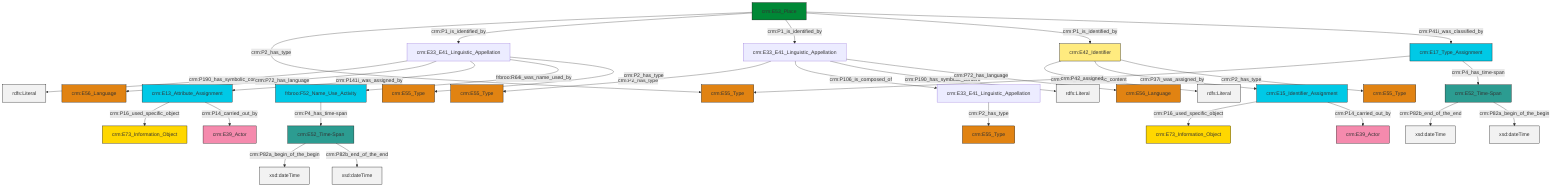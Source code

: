 graph TD
classDef Literal fill:#f2f2f2,stroke:#000000;
classDef CRM_Entity fill:#FFFFFF,stroke:#000000;
classDef Temporal_Entity fill:#00C9E6, stroke:#000000;
classDef Type fill:#E18312, stroke:#000000;
classDef Time-Span fill:#2C9C91, stroke:#000000;
classDef Appellation fill:#FFEB7F, stroke:#000000;
classDef Place fill:#008836, stroke:#000000;
classDef Persistent_Item fill:#B266B2, stroke:#000000;
classDef Conceptual_Object fill:#FFD700, stroke:#000000;
classDef Physical_Thing fill:#D2B48C, stroke:#000000;
classDef Actor fill:#f58aad, stroke:#000000;
classDef PC_Classes fill:#4ce600, stroke:#000000;
classDef Multi fill:#cccccc,stroke:#000000;

0["crm:E13_Attribute_Assignment"]:::Temporal_Entity -->|crm:P16_used_specific_object| 1["crm:E73_Information_Object"]:::Conceptual_Object
2["crm:E33_E41_Linguistic_Appellation"]:::Default -->|crm:P190_has_symbolic_content| 3[rdfs:Literal]:::Literal
2["crm:E33_E41_Linguistic_Appellation"]:::Default -->|crm:P72_has_language| 6["crm:E56_Language"]:::Type
7["crm:E42_Identifier"]:::Appellation -->|crm:P190_has_symbolic_content| 8[rdfs:Literal]:::Literal
2["crm:E33_E41_Linguistic_Appellation"]:::Default -->|crm:P141i_was_assigned_by| 0["crm:E13_Attribute_Assignment"]:::Temporal_Entity
15["crm:E17_Type_Assignment"]:::Temporal_Entity -->|crm:P42_assigned| 16["crm:E55_Type"]:::Type
19["crm:E53_Place"]:::Place -->|crm:P2_has_type| 16["crm:E55_Type"]:::Type
10["crm:E33_E41_Linguistic_Appellation"]:::Default -->|crm:P2_has_type| 23["crm:E55_Type"]:::Type
24["crm:E33_E41_Linguistic_Appellation"]:::Default -->|crm:P2_has_type| 12["crm:E55_Type"]:::Type
10["crm:E33_E41_Linguistic_Appellation"]:::Default -->|crm:P106_is_composed_of| 24["crm:E33_E41_Linguistic_Appellation"]:::Default
10["crm:E33_E41_Linguistic_Appellation"]:::Default -->|crm:P190_has_symbolic_content| 25[rdfs:Literal]:::Literal
17["crm:E15_Identifier_Assignment"]:::Temporal_Entity -->|crm:P16_used_specific_object| 4["crm:E73_Information_Object"]:::Conceptual_Object
28["crm:E52_Time-Span"]:::Time-Span -->|crm:P82a_begin_of_the_begin| 29[xsd:dateTime]:::Literal
19["crm:E53_Place"]:::Place -->|crm:P1_is_identified_by| 2["crm:E33_E41_Linguistic_Appellation"]:::Default
19["crm:E53_Place"]:::Place -->|crm:P1_is_identified_by| 10["crm:E33_E41_Linguistic_Appellation"]:::Default
0["crm:E13_Attribute_Assignment"]:::Temporal_Entity -->|crm:P14_carried_out_by| 26["crm:E39_Actor"]:::Actor
10["crm:E33_E41_Linguistic_Appellation"]:::Default -->|crm:P72_has_language| 35["crm:E56_Language"]:::Type
36["crm:E52_Time-Span"]:::Time-Span -->|crm:P82b_end_of_the_end| 37[xsd:dateTime]:::Literal
19["crm:E53_Place"]:::Place -->|crm:P1_is_identified_by| 7["crm:E42_Identifier"]:::Appellation
19["crm:E53_Place"]:::Place -->|crm:P41i_was_classified_by| 15["crm:E17_Type_Assignment"]:::Temporal_Entity
39["frbroo:F52_Name_Use_Activity"]:::Temporal_Entity -->|crm:P4_has_time-span| 28["crm:E52_Time-Span"]:::Time-Span
36["crm:E52_Time-Span"]:::Time-Span -->|crm:P82a_begin_of_the_begin| 42[xsd:dateTime]:::Literal
17["crm:E15_Identifier_Assignment"]:::Temporal_Entity -->|crm:P14_carried_out_by| 43["crm:E39_Actor"]:::Actor
15["crm:E17_Type_Assignment"]:::Temporal_Entity -->|crm:P4_has_time-span| 36["crm:E52_Time-Span"]:::Time-Span
2["crm:E33_E41_Linguistic_Appellation"]:::Default -->|frbroo:R64i_was_name_used_by| 39["frbroo:F52_Name_Use_Activity"]:::Temporal_Entity
7["crm:E42_Identifier"]:::Appellation -->|crm:P37i_was_assigned_by| 17["crm:E15_Identifier_Assignment"]:::Temporal_Entity
28["crm:E52_Time-Span"]:::Time-Span -->|crm:P82b_end_of_the_end| 50[xsd:dateTime]:::Literal
7["crm:E42_Identifier"]:::Appellation -->|crm:P2_has_type| 33["crm:E55_Type"]:::Type
2["crm:E33_E41_Linguistic_Appellation"]:::Default -->|crm:P2_has_type| 21["crm:E55_Type"]:::Type